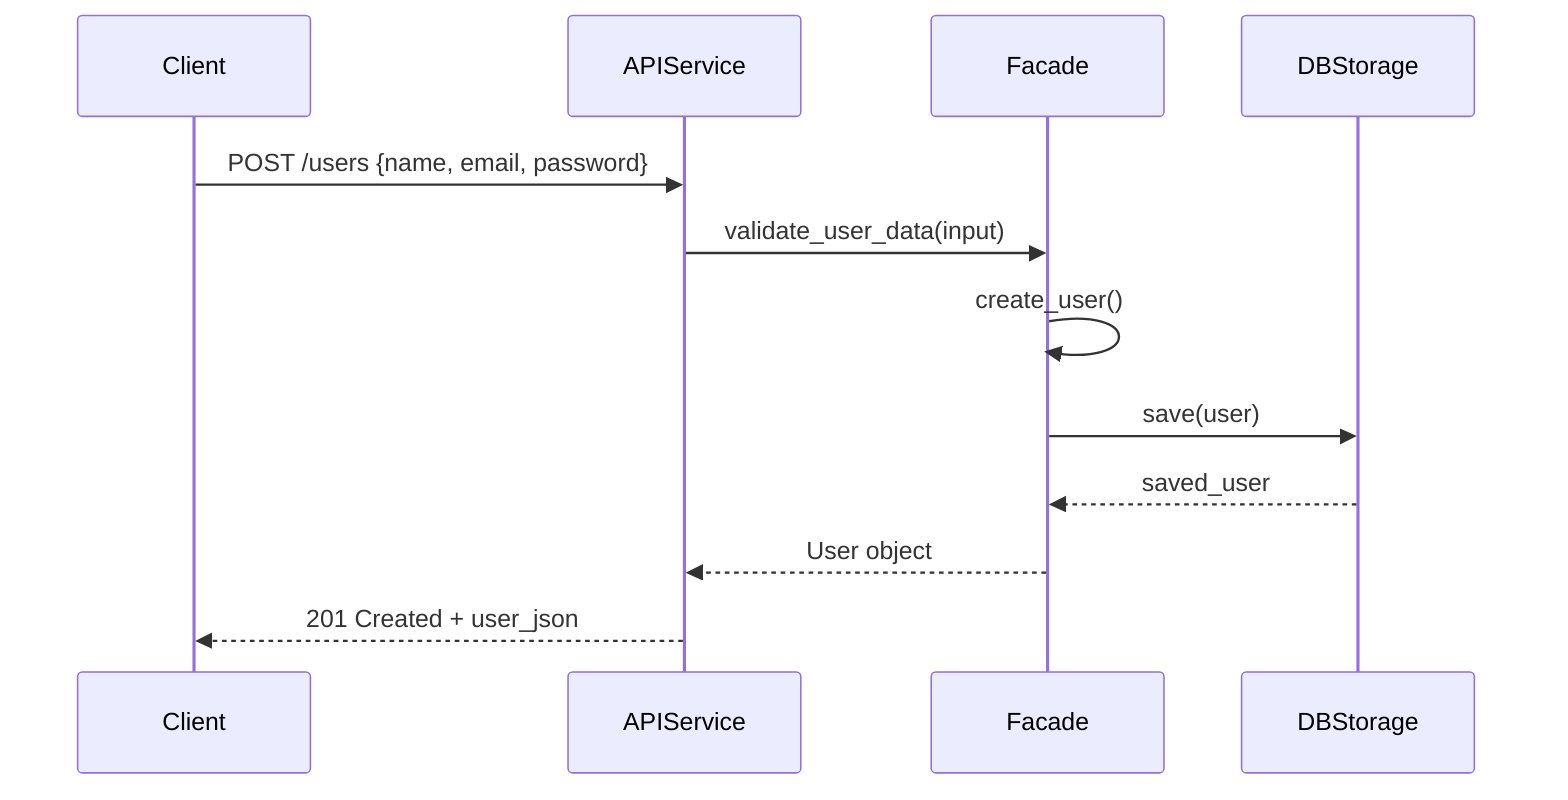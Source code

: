 sequenceDiagram
    participant User as Client
    participant API as APIService
    participant Business as Facade
    participant Database as DBStorage

    User->>API: POST /users {name, email, password}
    API->>Business: validate_user_data(input)
    Business->>Business: create_user()
    Business->>Database: save(user)
    Database-->>Business: saved_user
    Business-->>API: User object
    API-->>User: 201 Created + user_json